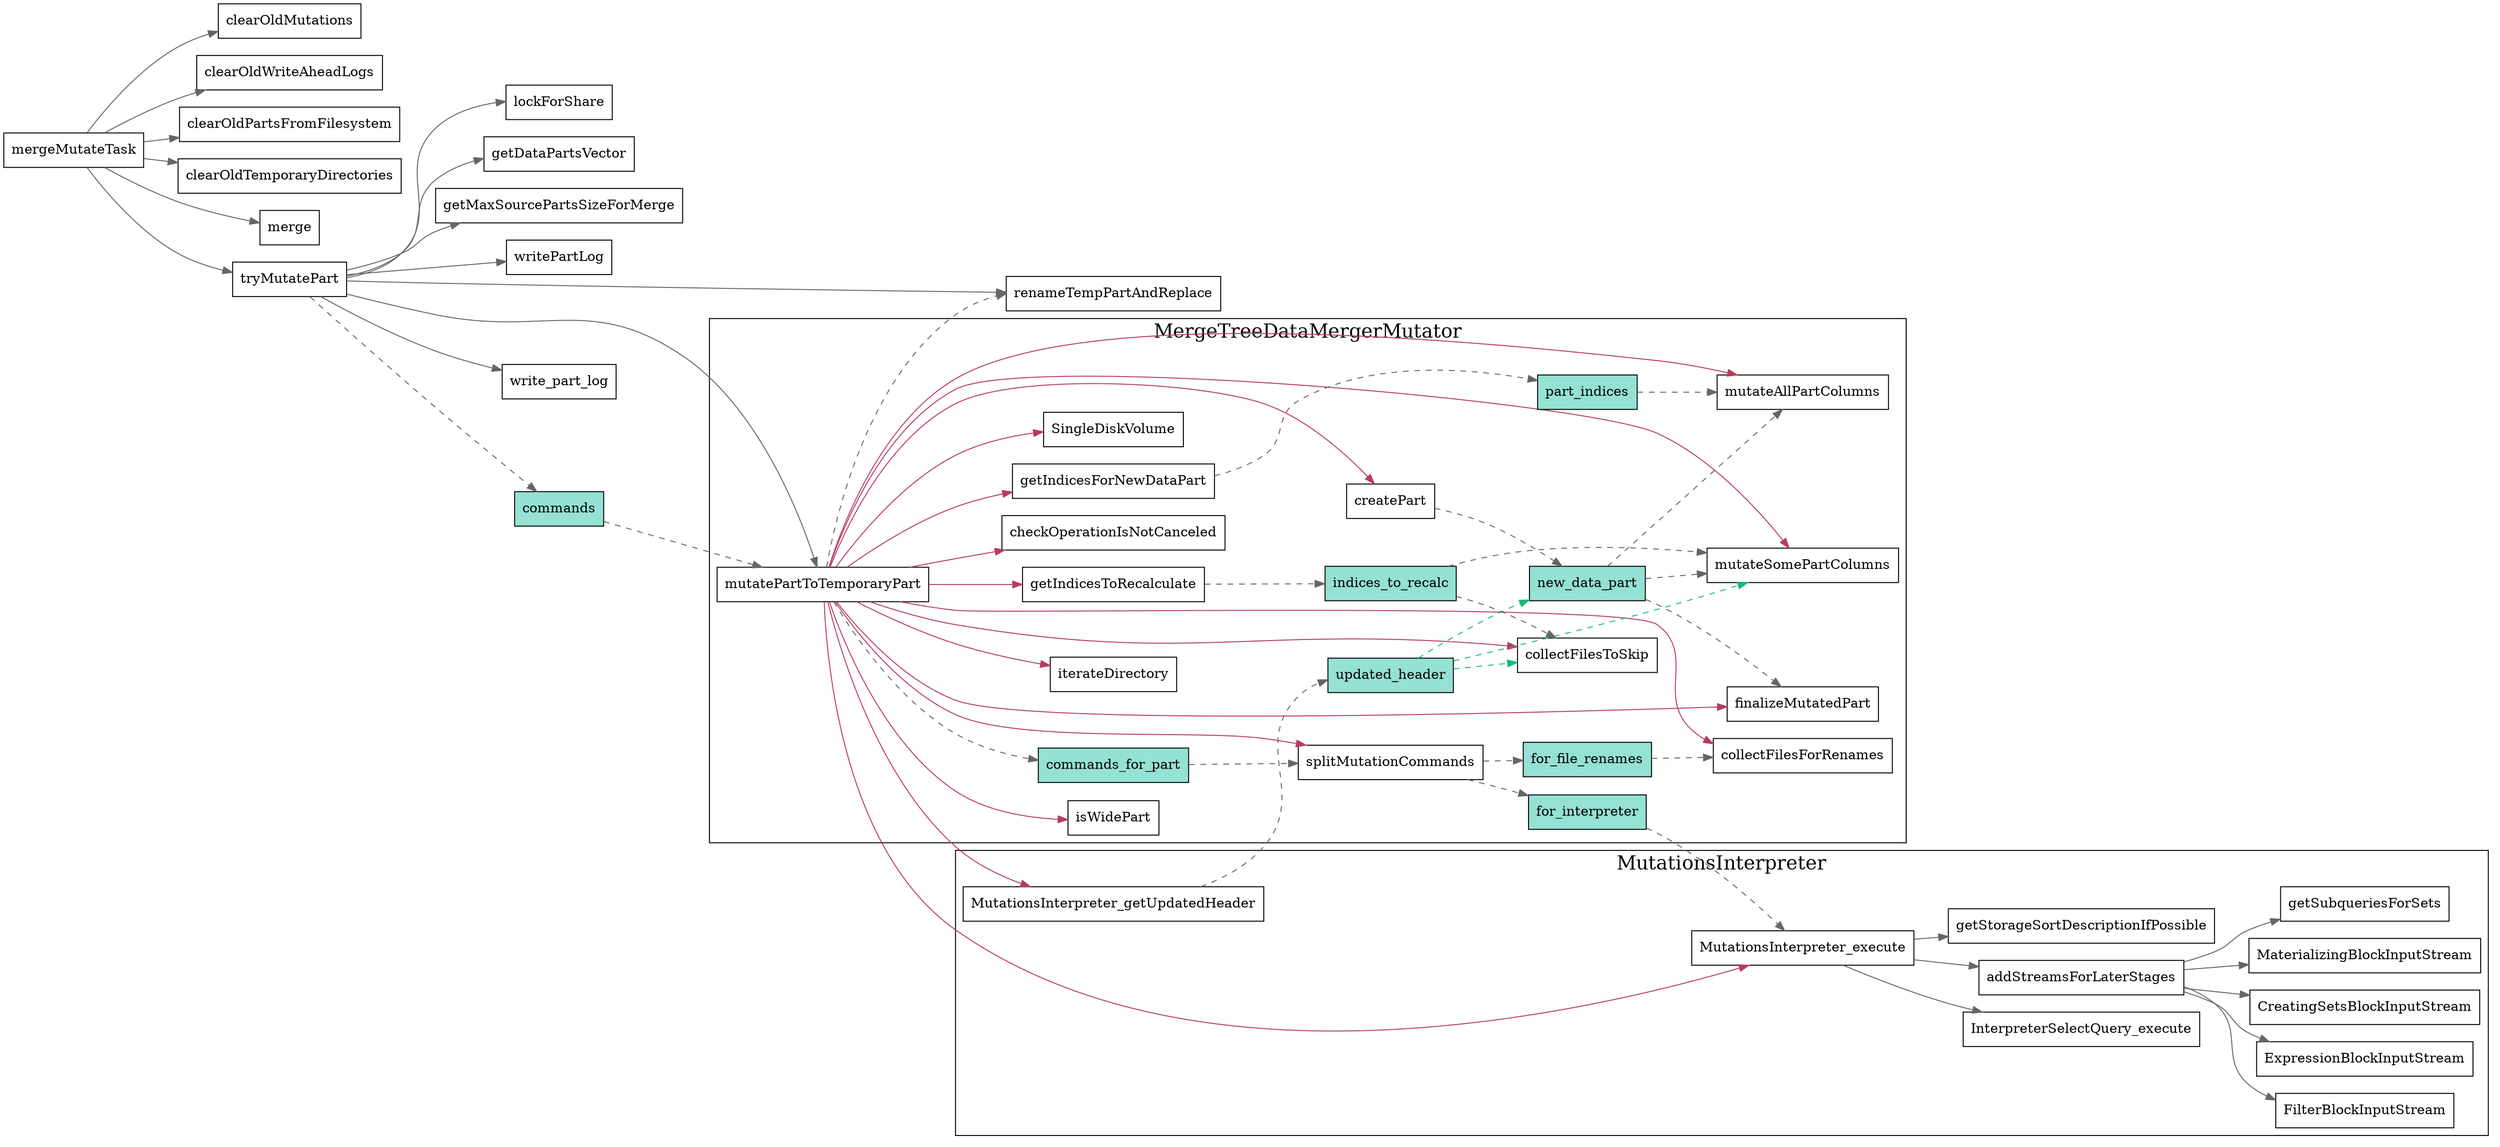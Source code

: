 digraph mergeMutateTask {
  node[shape=box];
  edge[color=gray40];
  newrank=true;
  rankdir=LR;

  mergeMutateTask -> {
    clearOldMutations;
    clearOldWriteAheadLogs;
    clearOldPartsFromFilesystem;
    clearOldTemporaryDirectories;
    merge;
    tryMutatePart;
  }
  tryMutatePart -> {
    lockForShare;
    getDataPartsVector;
    getMaxSourcePartsSizeForMerge;
    writePartLog;
    mutatePartToTemporaryPart;
    renameTempPartAndReplace;
    write_part_log;
  }

  subgraph cluster_MutationsInterpreter{
    graph[label="MutationsInterpreter";fontsize=20;];

    MutationsInterpreter_execute -> {
      InterpreterSelectQuery_execute;
      addStreamsForLaterStages;
      getStorageSortDescriptionIfPossible;
    }

    MutationsInterpreter_getUpdatedHeader;
    addStreamsForLaterStages -> {
      FilterBlockInputStream;
      ExpressionBlockInputStream;
      CreatingSetsBlockInputStream;
      MaterializingBlockInputStream;
      getSubqueriesForSets;
    }
  }

  subgraph cluster_MergeTreeDataMergerMutator {
    graph[label="MergeTreeDataMergerMutator";fontsize=20;];
    mutatePartToTemporaryPart -> {
      checkOperationIsNotCanceled;
      splitMutationCommands;
      MutationsInterpreter_execute;
      MutationsInterpreter_getUpdatedHeader;
      SingleDiskVolume;
      createPart;
      mutateAllPartColumns;
      getIndicesForNewDataPart;
      isWidePart;
      mutateSomePartColumns;
      finalizeMutatedPart;
      getIndicesToRecalculate;
      iterateDirectory;
      collectFilesForRenames;
      collectFilesToSkip;
    }[color="#b83b5e"]

    node[shape="record"; fillcolor="#95e1d3" style=filled;];
    new_data_part;
    part_indices;
    for_interpreter;
    for_file_renames;
    commands_for_part;
    updated_header;
    indices_to_recalc;
    node[shape=box;style=stroke;];

    edge[style=dashed]
    MutationsInterpreter_getUpdatedHeader -> updated_header;
    updated_header -> {
      mutateSomePartColumns
      collectFilesToSkip
      new_data_part
    }[color="#17b978"];
    for_file_renames -> collectFilesForRenames;
    for_interpreter -> MutationsInterpreter_execute;
    createPart -> new_data_part -> {
      mutateAllPartColumns
      mutateSomePartColumns;
      finalizeMutatedPart;
    };
    getIndicesForNewDataPart -> part_indices -> mutateAllPartColumns;
    getIndicesToRecalculate -> indices_to_recalc -> mutateSomePartColumns;
    indices_to_recalc -> collectFilesToSkip;
    edge[style=stroke];
  }


  node[shape="record"; fillcolor="#95e1d3" style=filled;];
  commands;
  commands_for_part;
  for_interpreter;
  for_file_renames;
  node[shape=box;style=stroke;];

  edge[style=dashed];
  tryMutatePart -> commands -> mutatePartToTemporaryPart;
  mutatePartToTemporaryPart -> renameTempPartAndReplace;
  mutatePartToTemporaryPart -> commands_for_part -> splitMutationCommands;
  splitMutationCommands -> {
    for_interpreter;
    for_file_renames;
  }
  edge[style=stroke];
}
